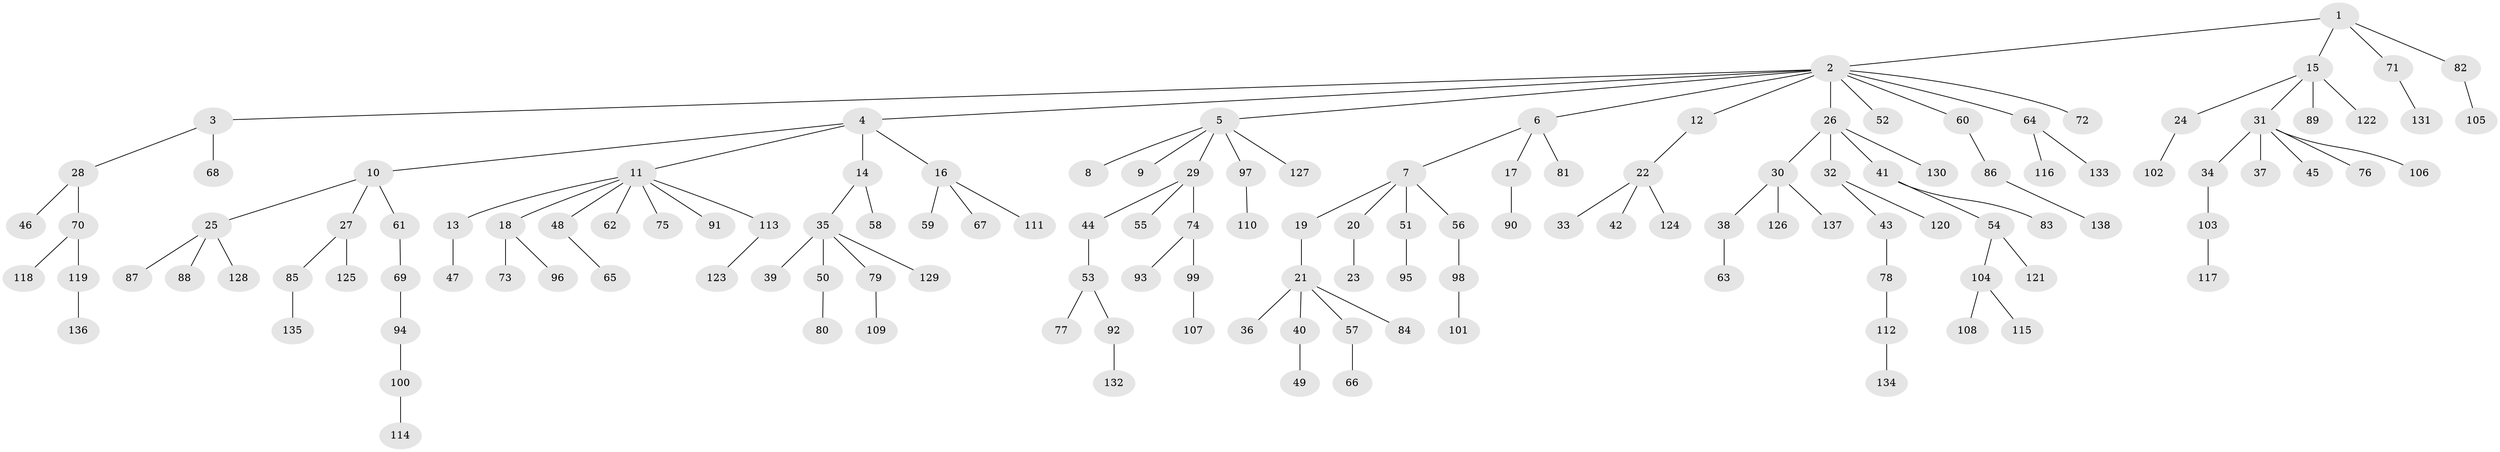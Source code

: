 // coarse degree distribution, {4: 0.07608695652173914, 10: 0.010869565217391304, 6: 0.010869565217391304, 5: 0.043478260869565216, 3: 0.08695652173913043, 1: 0.5760869565217391, 7: 0.010869565217391304, 2: 0.18478260869565216}
// Generated by graph-tools (version 1.1) at 2025/42/03/06/25 10:42:06]
// undirected, 138 vertices, 137 edges
graph export_dot {
graph [start="1"]
  node [color=gray90,style=filled];
  1;
  2;
  3;
  4;
  5;
  6;
  7;
  8;
  9;
  10;
  11;
  12;
  13;
  14;
  15;
  16;
  17;
  18;
  19;
  20;
  21;
  22;
  23;
  24;
  25;
  26;
  27;
  28;
  29;
  30;
  31;
  32;
  33;
  34;
  35;
  36;
  37;
  38;
  39;
  40;
  41;
  42;
  43;
  44;
  45;
  46;
  47;
  48;
  49;
  50;
  51;
  52;
  53;
  54;
  55;
  56;
  57;
  58;
  59;
  60;
  61;
  62;
  63;
  64;
  65;
  66;
  67;
  68;
  69;
  70;
  71;
  72;
  73;
  74;
  75;
  76;
  77;
  78;
  79;
  80;
  81;
  82;
  83;
  84;
  85;
  86;
  87;
  88;
  89;
  90;
  91;
  92;
  93;
  94;
  95;
  96;
  97;
  98;
  99;
  100;
  101;
  102;
  103;
  104;
  105;
  106;
  107;
  108;
  109;
  110;
  111;
  112;
  113;
  114;
  115;
  116;
  117;
  118;
  119;
  120;
  121;
  122;
  123;
  124;
  125;
  126;
  127;
  128;
  129;
  130;
  131;
  132;
  133;
  134;
  135;
  136;
  137;
  138;
  1 -- 2;
  1 -- 15;
  1 -- 71;
  1 -- 82;
  2 -- 3;
  2 -- 4;
  2 -- 5;
  2 -- 6;
  2 -- 12;
  2 -- 26;
  2 -- 52;
  2 -- 60;
  2 -- 64;
  2 -- 72;
  3 -- 28;
  3 -- 68;
  4 -- 10;
  4 -- 11;
  4 -- 14;
  4 -- 16;
  5 -- 8;
  5 -- 9;
  5 -- 29;
  5 -- 97;
  5 -- 127;
  6 -- 7;
  6 -- 17;
  6 -- 81;
  7 -- 19;
  7 -- 20;
  7 -- 51;
  7 -- 56;
  10 -- 25;
  10 -- 27;
  10 -- 61;
  11 -- 13;
  11 -- 18;
  11 -- 48;
  11 -- 62;
  11 -- 75;
  11 -- 91;
  11 -- 113;
  12 -- 22;
  13 -- 47;
  14 -- 35;
  14 -- 58;
  15 -- 24;
  15 -- 31;
  15 -- 89;
  15 -- 122;
  16 -- 59;
  16 -- 67;
  16 -- 111;
  17 -- 90;
  18 -- 73;
  18 -- 96;
  19 -- 21;
  20 -- 23;
  21 -- 36;
  21 -- 40;
  21 -- 57;
  21 -- 84;
  22 -- 33;
  22 -- 42;
  22 -- 124;
  24 -- 102;
  25 -- 87;
  25 -- 88;
  25 -- 128;
  26 -- 30;
  26 -- 32;
  26 -- 41;
  26 -- 130;
  27 -- 85;
  27 -- 125;
  28 -- 46;
  28 -- 70;
  29 -- 44;
  29 -- 55;
  29 -- 74;
  30 -- 38;
  30 -- 126;
  30 -- 137;
  31 -- 34;
  31 -- 37;
  31 -- 45;
  31 -- 76;
  31 -- 106;
  32 -- 43;
  32 -- 120;
  34 -- 103;
  35 -- 39;
  35 -- 50;
  35 -- 79;
  35 -- 129;
  38 -- 63;
  40 -- 49;
  41 -- 54;
  41 -- 83;
  43 -- 78;
  44 -- 53;
  48 -- 65;
  50 -- 80;
  51 -- 95;
  53 -- 77;
  53 -- 92;
  54 -- 104;
  54 -- 121;
  56 -- 98;
  57 -- 66;
  60 -- 86;
  61 -- 69;
  64 -- 116;
  64 -- 133;
  69 -- 94;
  70 -- 118;
  70 -- 119;
  71 -- 131;
  74 -- 93;
  74 -- 99;
  78 -- 112;
  79 -- 109;
  82 -- 105;
  85 -- 135;
  86 -- 138;
  92 -- 132;
  94 -- 100;
  97 -- 110;
  98 -- 101;
  99 -- 107;
  100 -- 114;
  103 -- 117;
  104 -- 108;
  104 -- 115;
  112 -- 134;
  113 -- 123;
  119 -- 136;
}
